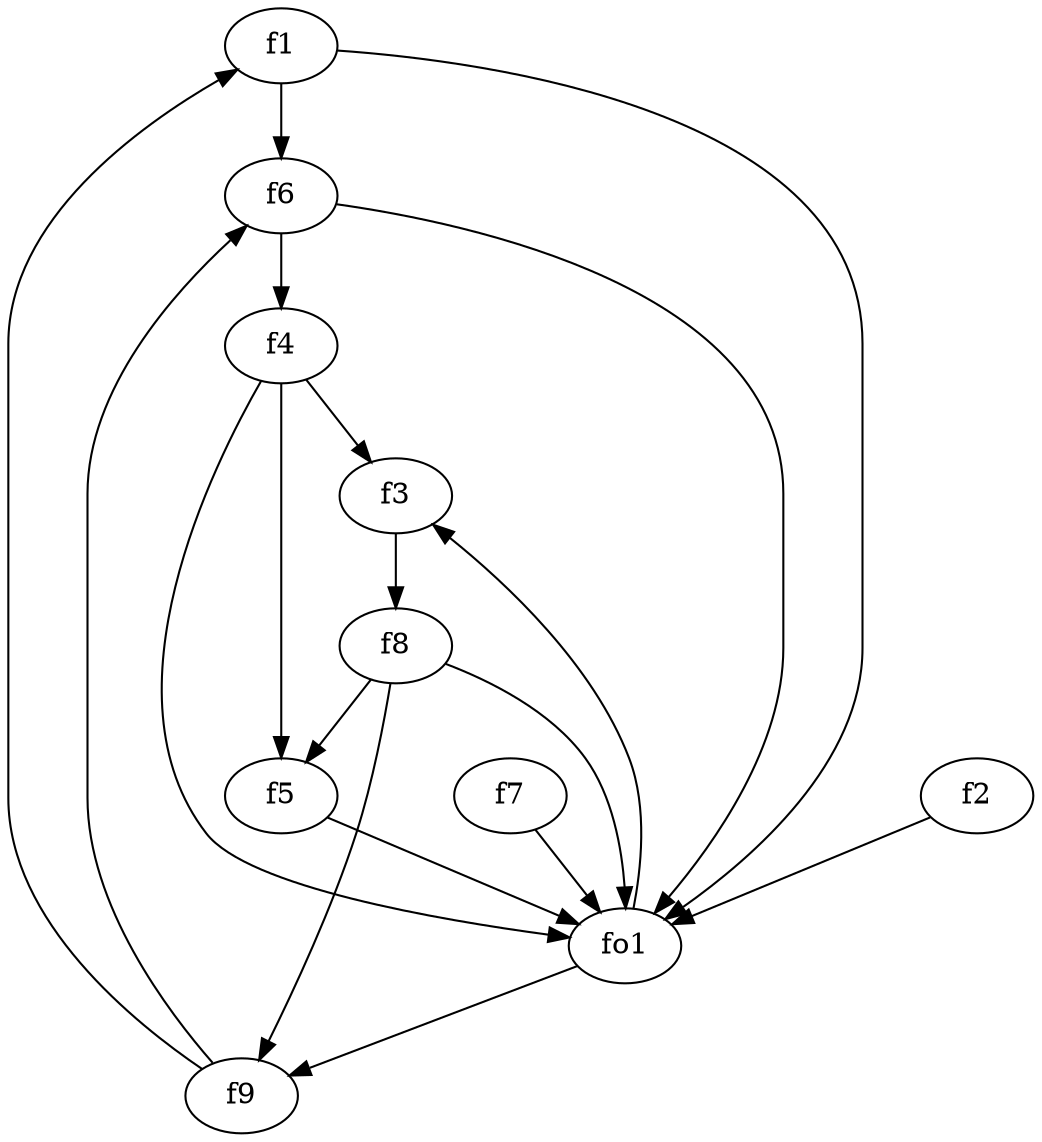 strict digraph  {
f1;
f2;
f3;
f4;
f5;
f6;
f7;
f8;
f9;
fo1;
f1 -> fo1  [weight=2];
f1 -> f6  [weight=2];
f2 -> fo1  [weight=2];
f3 -> f8  [weight=2];
f4 -> fo1  [weight=2];
f4 -> f3  [weight=2];
f4 -> f5  [weight=2];
f5 -> fo1  [weight=2];
f6 -> fo1  [weight=2];
f6 -> f4  [weight=2];
f7 -> fo1  [weight=2];
f8 -> fo1  [weight=2];
f8 -> f5  [weight=2];
f8 -> f9  [weight=2];
f9 -> f1  [weight=2];
f9 -> f6  [weight=2];
fo1 -> f9  [weight=2];
fo1 -> f3  [weight=2];
}
